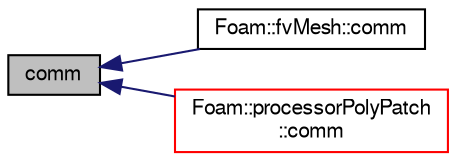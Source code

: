 digraph "comm"
{
  bgcolor="transparent";
  edge [fontname="FreeSans",fontsize="10",labelfontname="FreeSans",labelfontsize="10"];
  node [fontname="FreeSans",fontsize="10",shape=record];
  rankdir="LR";
  Node1 [label="comm",height=0.2,width=0.4,color="black", fillcolor="grey75", style="filled" fontcolor="black"];
  Node1 -> Node2 [dir="back",color="midnightblue",fontsize="10",style="solid",fontname="FreeSans"];
  Node2 [label="Foam::fvMesh::comm",height=0.2,width=0.4,color="black",URL="$a00851.html#a78f745e51971efb00534e45bf2ecd9b2",tooltip="Return communicator used for parallel communication. "];
  Node1 -> Node3 [dir="back",color="midnightblue",fontsize="10",style="solid",fontname="FreeSans"];
  Node3 [label="Foam::processorPolyPatch\l::comm",height=0.2,width=0.4,color="red",URL="$a01938.html#a78f745e51971efb00534e45bf2ecd9b2",tooltip="Return communicator used for communication. "];
}
